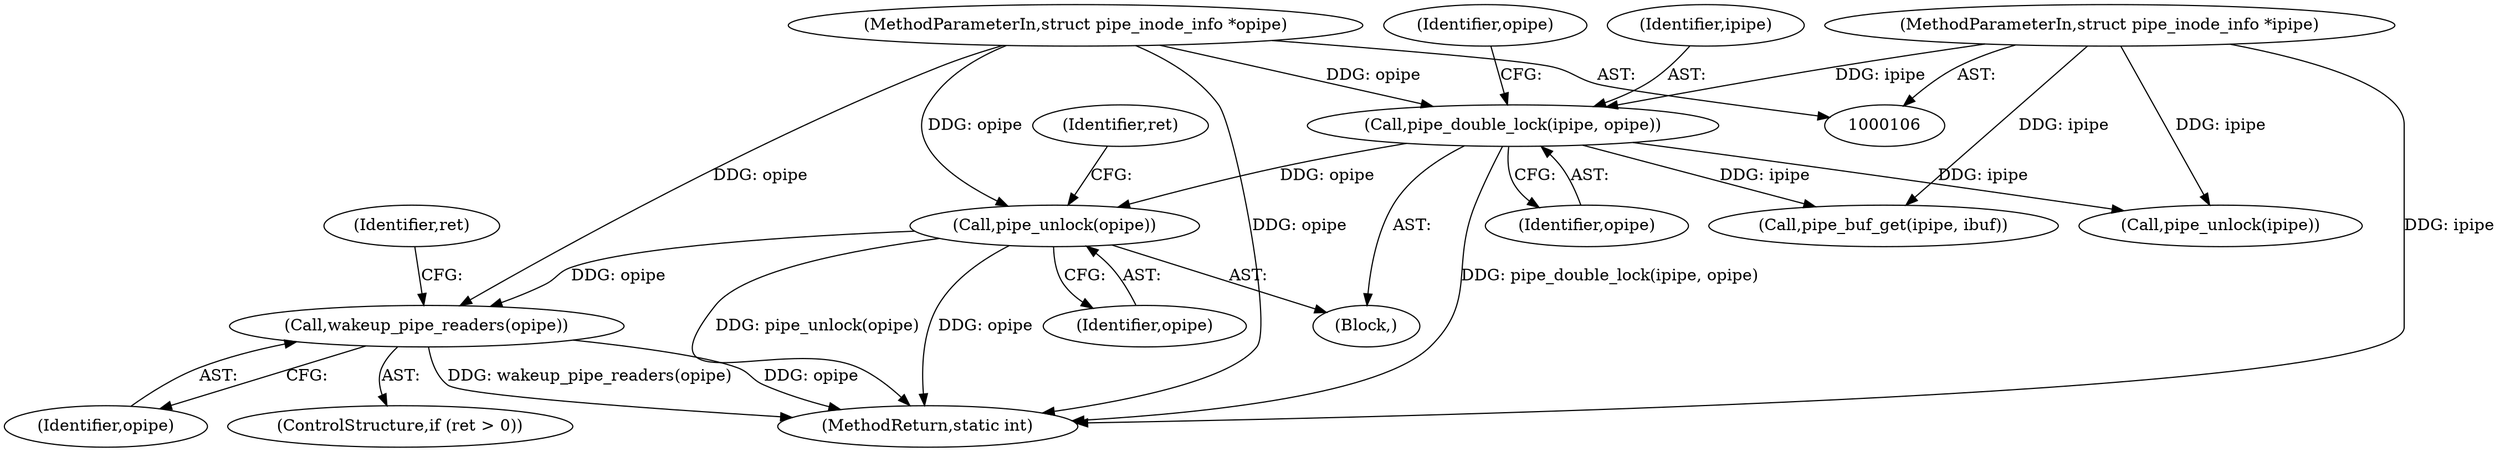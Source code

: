 digraph "0_linux_15fab63e1e57be9fdb5eec1bbc5916e9825e9acb@API" {
"1000264" [label="(Call,wakeup_pipe_readers(opipe))"];
"1000258" [label="(Call,pipe_unlock(opipe))"];
"1000123" [label="(Call,pipe_double_lock(ipipe, opipe))"];
"1000107" [label="(MethodParameterIn,struct pipe_inode_info *ipipe)"];
"1000108" [label="(MethodParameterIn,struct pipe_inode_info *opipe)"];
"1000258" [label="(Call,pipe_unlock(opipe))"];
"1000264" [label="(Call,wakeup_pipe_readers(opipe))"];
"1000259" [label="(Identifier,opipe)"];
"1000125" [label="(Identifier,opipe)"];
"1000268" [label="(MethodReturn,static int)"];
"1000267" [label="(Identifier,ret)"];
"1000124" [label="(Identifier,ipipe)"];
"1000107" [label="(MethodParameterIn,struct pipe_inode_info *ipipe)"];
"1000265" [label="(Identifier,opipe)"];
"1000111" [label="(Block,)"];
"1000193" [label="(Call,pipe_buf_get(ipipe, ibuf))"];
"1000131" [label="(Identifier,opipe)"];
"1000260" [label="(ControlStructure,if (ret > 0))"];
"1000256" [label="(Call,pipe_unlock(ipipe))"];
"1000108" [label="(MethodParameterIn,struct pipe_inode_info *opipe)"];
"1000262" [label="(Identifier,ret)"];
"1000123" [label="(Call,pipe_double_lock(ipipe, opipe))"];
"1000264" -> "1000260"  [label="AST: "];
"1000264" -> "1000265"  [label="CFG: "];
"1000265" -> "1000264"  [label="AST: "];
"1000267" -> "1000264"  [label="CFG: "];
"1000264" -> "1000268"  [label="DDG: opipe"];
"1000264" -> "1000268"  [label="DDG: wakeup_pipe_readers(opipe)"];
"1000258" -> "1000264"  [label="DDG: opipe"];
"1000108" -> "1000264"  [label="DDG: opipe"];
"1000258" -> "1000111"  [label="AST: "];
"1000258" -> "1000259"  [label="CFG: "];
"1000259" -> "1000258"  [label="AST: "];
"1000262" -> "1000258"  [label="CFG: "];
"1000258" -> "1000268"  [label="DDG: opipe"];
"1000258" -> "1000268"  [label="DDG: pipe_unlock(opipe)"];
"1000123" -> "1000258"  [label="DDG: opipe"];
"1000108" -> "1000258"  [label="DDG: opipe"];
"1000123" -> "1000111"  [label="AST: "];
"1000123" -> "1000125"  [label="CFG: "];
"1000124" -> "1000123"  [label="AST: "];
"1000125" -> "1000123"  [label="AST: "];
"1000131" -> "1000123"  [label="CFG: "];
"1000123" -> "1000268"  [label="DDG: pipe_double_lock(ipipe, opipe)"];
"1000107" -> "1000123"  [label="DDG: ipipe"];
"1000108" -> "1000123"  [label="DDG: opipe"];
"1000123" -> "1000193"  [label="DDG: ipipe"];
"1000123" -> "1000256"  [label="DDG: ipipe"];
"1000107" -> "1000106"  [label="AST: "];
"1000107" -> "1000268"  [label="DDG: ipipe"];
"1000107" -> "1000193"  [label="DDG: ipipe"];
"1000107" -> "1000256"  [label="DDG: ipipe"];
"1000108" -> "1000106"  [label="AST: "];
"1000108" -> "1000268"  [label="DDG: opipe"];
}
